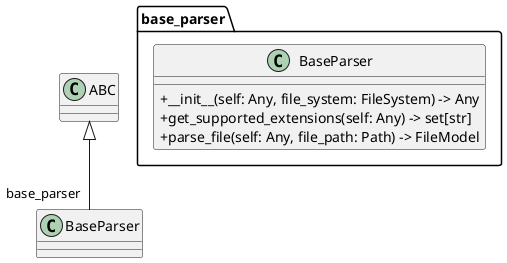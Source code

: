 @startuml
skinparam classAttributeIconSize 0

package "base_parser" {
  class BaseParser {
    +__init__(self: Any, file_system: FileSystem) -> Any
    +get_supported_extensions(self: Any) -> set[str]
    +parse_file(self: Any, file_path: Path) -> FileModel
  }
}

' Relationships
ABC <|-- "base_parser".BaseParser
@enduml